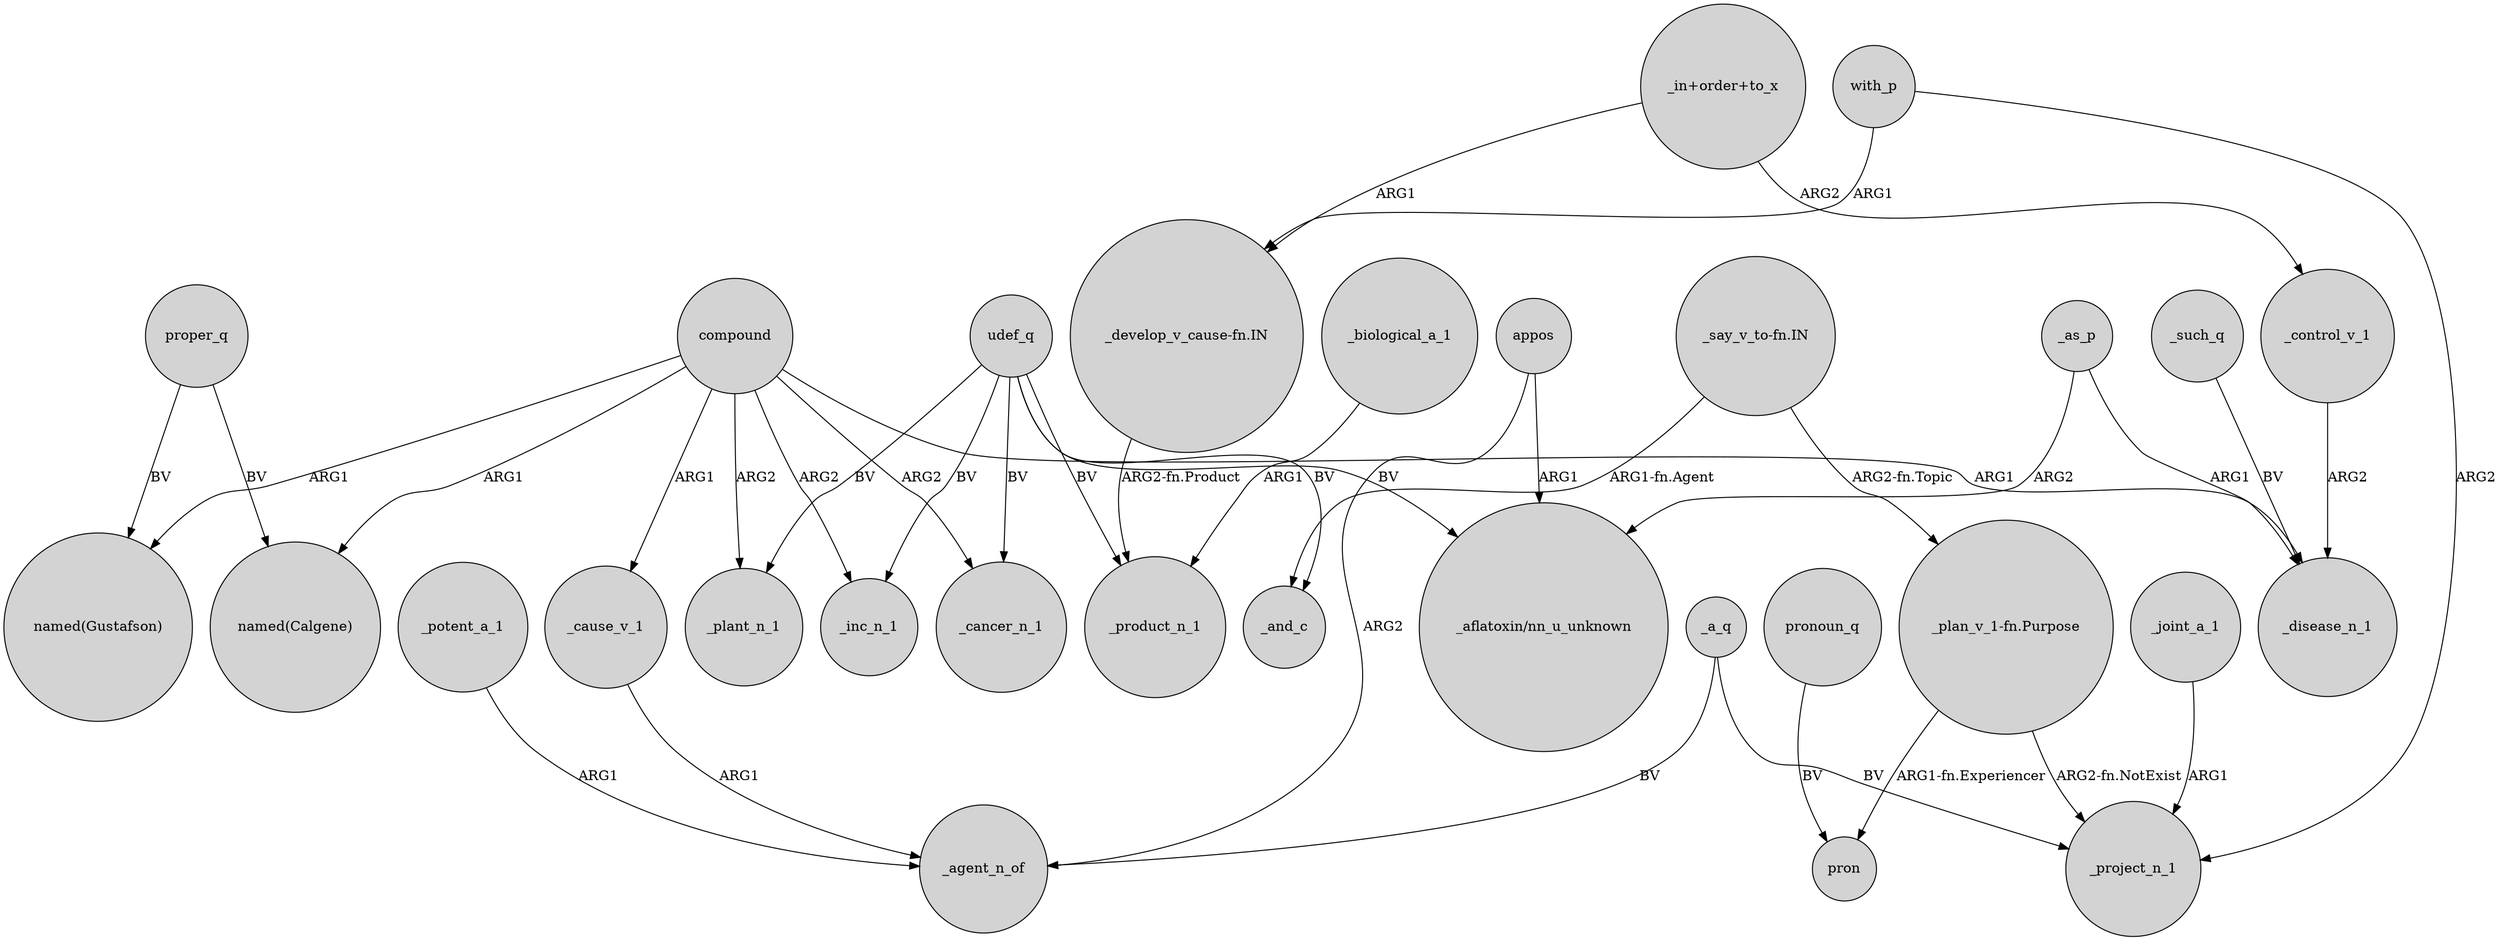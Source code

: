 digraph {
	node [shape=circle style=filled]
	"_in+order+to_x" -> "_develop_v_cause-fn.IN" [label=ARG1]
	proper_q -> "named(Calgene)" [label=BV]
	udef_q -> _cancer_n_1 [label=BV]
	udef_q -> _inc_n_1 [label=BV]
	"_say_v_to-fn.IN" -> _and_c [label="ARG1-fn.Agent"]
	with_p -> _project_n_1 [label=ARG2]
	compound -> "named(Gustafson)" [label=ARG1]
	_a_q -> _project_n_1 [label=BV]
	"_in+order+to_x" -> _control_v_1 [label=ARG2]
	"_plan_v_1-fn.Purpose" -> pron [label="ARG1-fn.Experiencer"]
	appos -> "_aflatoxin/nn_u_unknown" [label=ARG1]
	"_develop_v_cause-fn.IN" -> _product_n_1 [label="ARG2-fn.Product"]
	_control_v_1 -> _disease_n_1 [label=ARG2]
	appos -> _agent_n_of [label=ARG2]
	_potent_a_1 -> _agent_n_of [label=ARG1]
	"_say_v_to-fn.IN" -> "_plan_v_1-fn.Purpose" [label="ARG2-fn.Topic"]
	_as_p -> _disease_n_1 [label=ARG1]
	_as_p -> "_aflatoxin/nn_u_unknown" [label=ARG2]
	compound -> _cause_v_1 [label=ARG1]
	pronoun_q -> pron [label=BV]
	_such_q -> _disease_n_1 [label=BV]
	compound -> _disease_n_1 [label=ARG1]
	compound -> _cancer_n_1 [label=ARG2]
	_cause_v_1 -> _agent_n_of [label=ARG1]
	compound -> _plant_n_1 [label=ARG2]
	udef_q -> _plant_n_1 [label=BV]
	_a_q -> _agent_n_of [label=BV]
	with_p -> "_develop_v_cause-fn.IN" [label=ARG1]
	compound -> "named(Calgene)" [label=ARG1]
	proper_q -> "named(Gustafson)" [label=BV]
	udef_q -> "_aflatoxin/nn_u_unknown" [label=BV]
	udef_q -> _product_n_1 [label=BV]
	"_plan_v_1-fn.Purpose" -> _project_n_1 [label="ARG2-fn.NotExist"]
	_joint_a_1 -> _project_n_1 [label=ARG1]
	udef_q -> _and_c [label=BV]
	compound -> _inc_n_1 [label=ARG2]
	_biological_a_1 -> _product_n_1 [label=ARG1]
}
